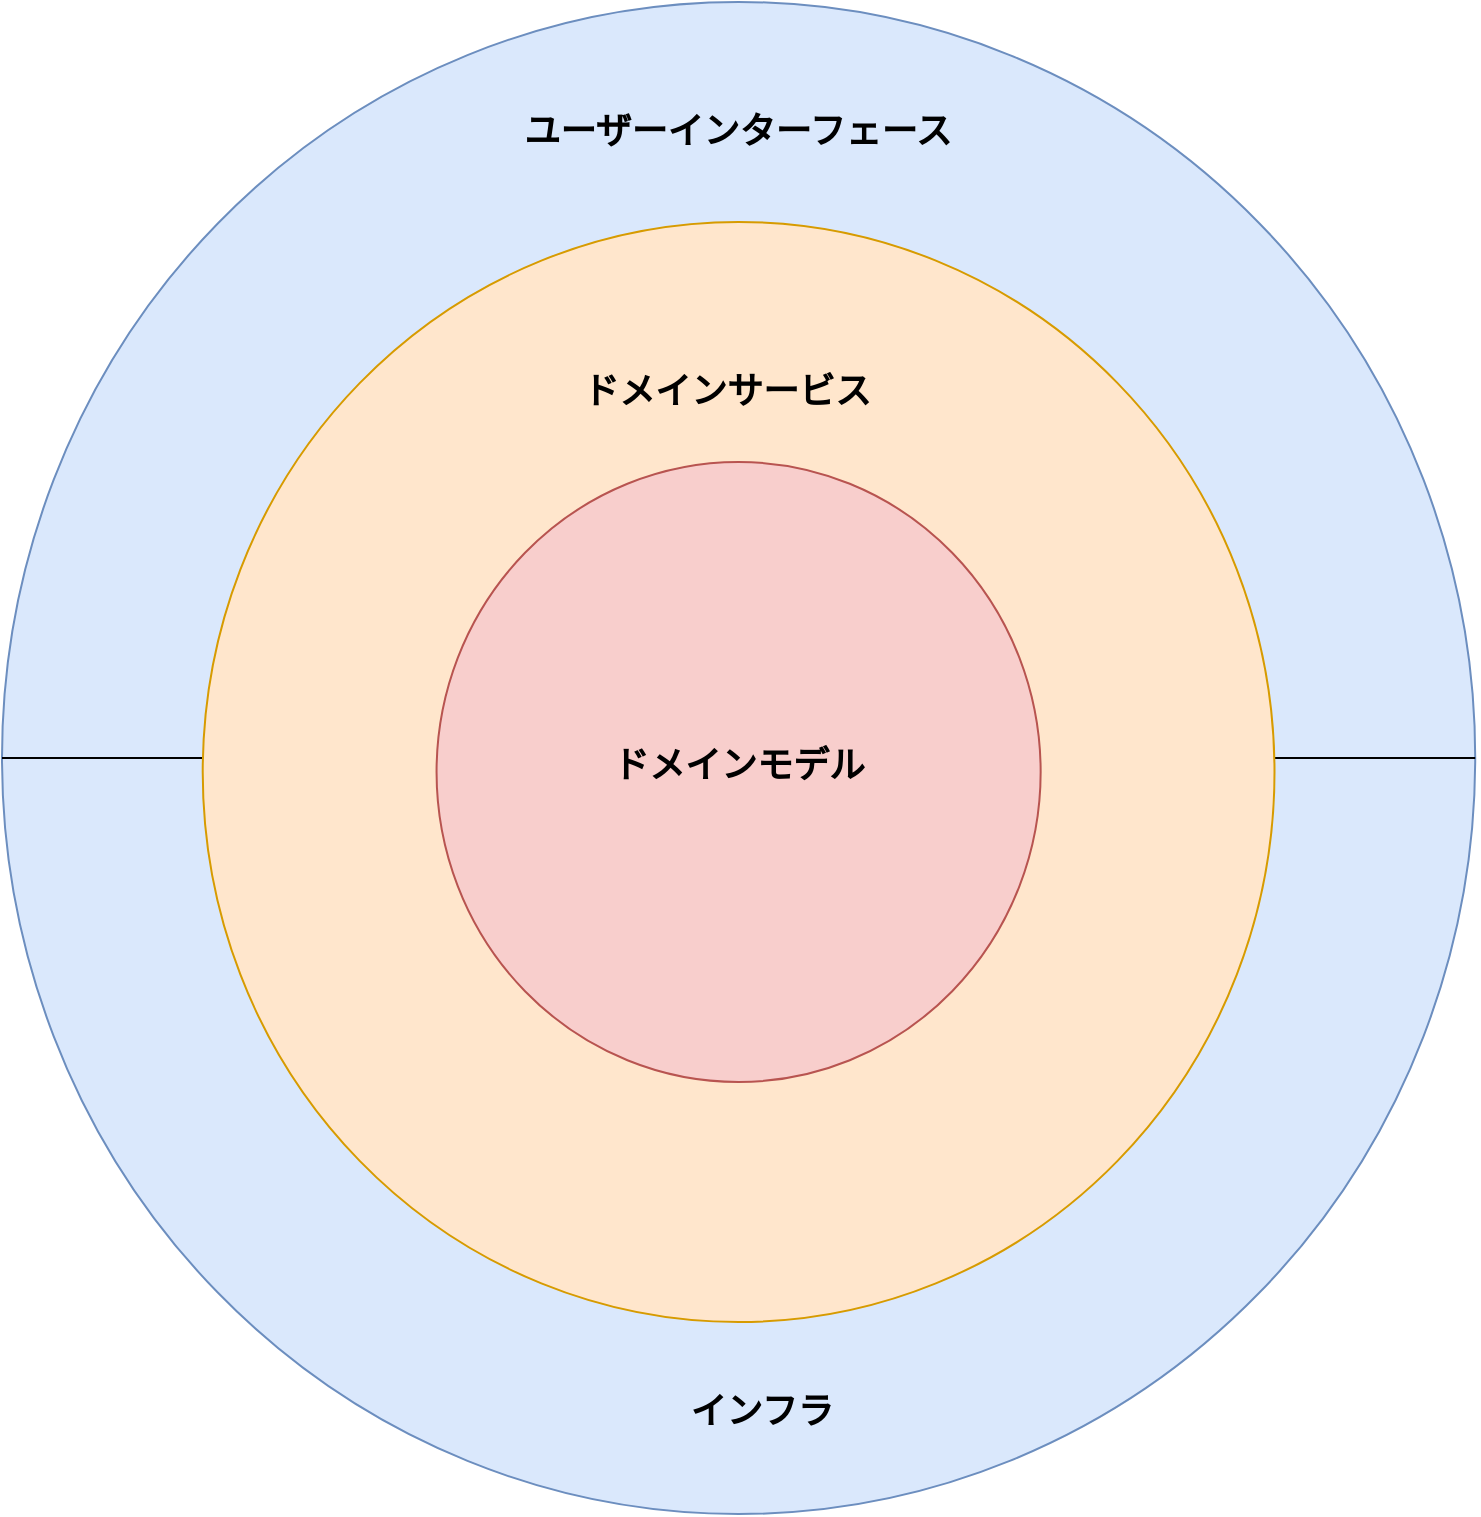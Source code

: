 <mxfile>
    <diagram id="T0pHzJ7xrPuSNL18XKUw" name="ページ1">
        <mxGraphModel dx="1577" dy="1049" grid="1" gridSize="10" guides="1" tooltips="1" connect="1" arrows="1" fold="1" page="1" pageScale="1" pageWidth="1169" pageHeight="827" math="0" shadow="0">
            <root>
                <mxCell id="0"/>
                <mxCell id="1" parent="0"/>
                <mxCell id="2" value="" style="ellipse;whiteSpace=wrap;html=1;fillColor=#dae8fc;strokeColor=#6c8ebf;" vertex="1" parent="1">
                    <mxGeometry x="210" y="40" width="736.61" height="756" as="geometry"/>
                </mxCell>
                <mxCell id="8" value="" style="endArrow=none;html=1;fontSize=18;entryX=1;entryY=0.5;entryDx=0;entryDy=0;exitX=0;exitY=0.5;exitDx=0;exitDy=0;" edge="1" parent="1" source="2" target="2">
                    <mxGeometry width="50" height="50" relative="1" as="geometry">
                        <mxPoint x="870" y="500" as="sourcePoint"/>
                        <mxPoint x="920" y="450" as="targetPoint"/>
                    </mxGeometry>
                </mxCell>
                <mxCell id="10" value="&#10;&lt;div style=&quot;color: rgb(204, 204, 204); background-color: rgb(31, 31, 31); font-family: Consolas, &amp;quot;Courier New&amp;quot;, monospace; font-weight: normal; font-size: 14px; line-height: 19px;&quot;&gt;&lt;div&gt;&lt;span style=&quot;color: #cccccc;&quot;&gt;ドメインサービス&lt;/span&gt;&lt;/div&gt;&lt;/div&gt;&#10;&#10;" style="ellipse;whiteSpace=wrap;html=1;fillColor=#ffe6cc;strokeColor=#d79b00;" vertex="1" parent="1">
                    <mxGeometry x="310.36" y="150" width="535.89" height="550" as="geometry"/>
                </mxCell>
                <mxCell id="11" value="" style="ellipse;whiteSpace=wrap;html=1;fillColor=#f8cecc;strokeColor=#b85450;" vertex="1" parent="1">
                    <mxGeometry x="427.28" y="270" width="302.05" height="310" as="geometry"/>
                </mxCell>
                <mxCell id="12" value="ドメインモデル" style="text;html=1;strokeColor=none;fillColor=none;align=center;verticalAlign=middle;whiteSpace=wrap;rounded=0;fontStyle=1;fontSize=18;" vertex="1" parent="1">
                    <mxGeometry x="485.8" y="407" width="185" height="30" as="geometry"/>
                </mxCell>
                <mxCell id="13" value="ドメインサービス" style="text;html=1;strokeColor=none;fillColor=none;align=center;verticalAlign=middle;whiteSpace=wrap;rounded=0;fontStyle=1;fontSize=18;" vertex="1" parent="1">
                    <mxGeometry x="480" y="220" width="185" height="30" as="geometry"/>
                </mxCell>
                <mxCell id="14" value="ユーザーインターフェース" style="text;html=1;strokeColor=none;fillColor=none;align=center;verticalAlign=middle;whiteSpace=wrap;rounded=0;fontStyle=1;fontSize=18;" vertex="1" parent="1">
                    <mxGeometry x="458.3" y="90" width="240" height="30" as="geometry"/>
                </mxCell>
                <mxCell id="15" value="インフラ" style="text;html=1;strokeColor=none;fillColor=none;align=center;verticalAlign=middle;whiteSpace=wrap;rounded=0;fontStyle=1;fontSize=18;" vertex="1" parent="1">
                    <mxGeometry x="470" y="730" width="240" height="30" as="geometry"/>
                </mxCell>
            </root>
        </mxGraphModel>
    </diagram>
</mxfile>